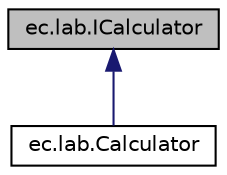 digraph "ec.lab.ICalculator"
{
  edge [fontname="Helvetica",fontsize="10",labelfontname="Helvetica",labelfontsize="10"];
  node [fontname="Helvetica",fontsize="10",shape=record];
  Node0 [label="ec.lab.ICalculator",height=0.2,width=0.4,color="black", fillcolor="grey75", style="filled", fontcolor="black"];
  Node0 -> Node1 [dir="back",color="midnightblue",fontsize="10",style="solid",fontname="Helvetica"];
  Node1 [label="ec.lab.Calculator",height=0.2,width=0.4,color="black", fillcolor="white", style="filled",URL="$classec_1_1lab_1_1_calculator.html",tooltip="This class implements iCalculator interface. "];
}
